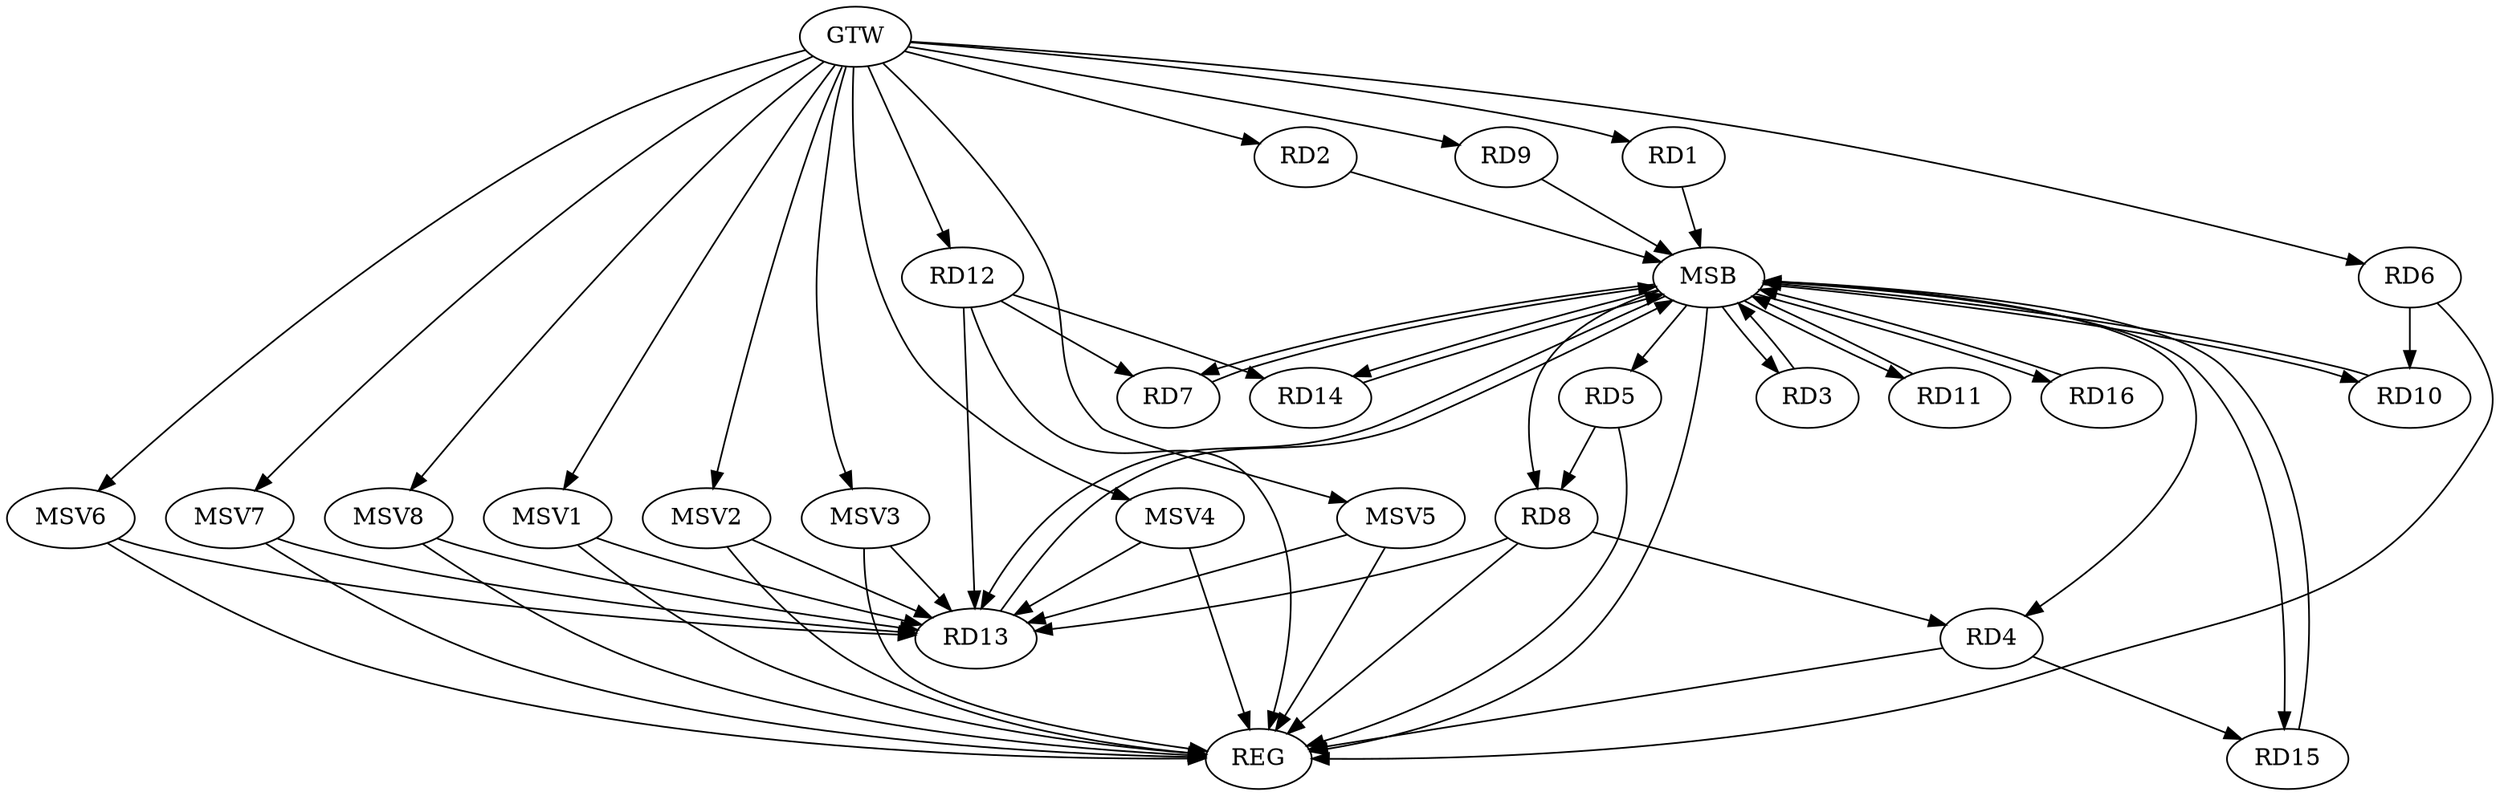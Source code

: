 strict digraph G {
  RD1 [ label="RD1" ];
  RD2 [ label="RD2" ];
  RD3 [ label="RD3" ];
  RD4 [ label="RD4" ];
  RD5 [ label="RD5" ];
  RD6 [ label="RD6" ];
  RD7 [ label="RD7" ];
  RD8 [ label="RD8" ];
  RD9 [ label="RD9" ];
  RD10 [ label="RD10" ];
  RD11 [ label="RD11" ];
  RD12 [ label="RD12" ];
  RD13 [ label="RD13" ];
  RD14 [ label="RD14" ];
  RD15 [ label="RD15" ];
  RD16 [ label="RD16" ];
  GTW [ label="GTW" ];
  REG [ label="REG" ];
  MSB [ label="MSB" ];
  MSV1 [ label="MSV1" ];
  MSV2 [ label="MSV2" ];
  MSV3 [ label="MSV3" ];
  MSV4 [ label="MSV4" ];
  MSV5 [ label="MSV5" ];
  MSV6 [ label="MSV6" ];
  MSV7 [ label="MSV7" ];
  MSV8 [ label="MSV8" ];
  RD8 -> RD4;
  RD4 -> RD15;
  RD5 -> RD8;
  RD6 -> RD10;
  RD12 -> RD7;
  RD8 -> RD13;
  RD12 -> RD13;
  RD12 -> RD14;
  GTW -> RD1;
  GTW -> RD2;
  GTW -> RD6;
  GTW -> RD9;
  GTW -> RD12;
  RD4 -> REG;
  RD5 -> REG;
  RD6 -> REG;
  RD8 -> REG;
  RD12 -> REG;
  RD1 -> MSB;
  MSB -> RD5;
  MSB -> REG;
  RD2 -> MSB;
  MSB -> RD11;
  RD3 -> MSB;
  MSB -> RD8;
  MSB -> RD15;
  MSB -> RD16;
  RD7 -> MSB;
  RD9 -> MSB;
  MSB -> RD4;
  RD10 -> MSB;
  MSB -> RD7;
  MSB -> RD13;
  RD11 -> MSB;
  MSB -> RD3;
  RD13 -> MSB;
  MSB -> RD14;
  RD14 -> MSB;
  MSB -> RD10;
  RD15 -> MSB;
  RD16 -> MSB;
  MSV1 -> RD13;
  GTW -> MSV1;
  MSV1 -> REG;
  MSV2 -> RD13;
  MSV3 -> RD13;
  GTW -> MSV2;
  MSV2 -> REG;
  GTW -> MSV3;
  MSV3 -> REG;
  MSV4 -> RD13;
  GTW -> MSV4;
  MSV4 -> REG;
  MSV5 -> RD13;
  GTW -> MSV5;
  MSV5 -> REG;
  MSV6 -> RD13;
  GTW -> MSV6;
  MSV6 -> REG;
  MSV7 -> RD13;
  GTW -> MSV7;
  MSV7 -> REG;
  MSV8 -> RD13;
  GTW -> MSV8;
  MSV8 -> REG;
}
